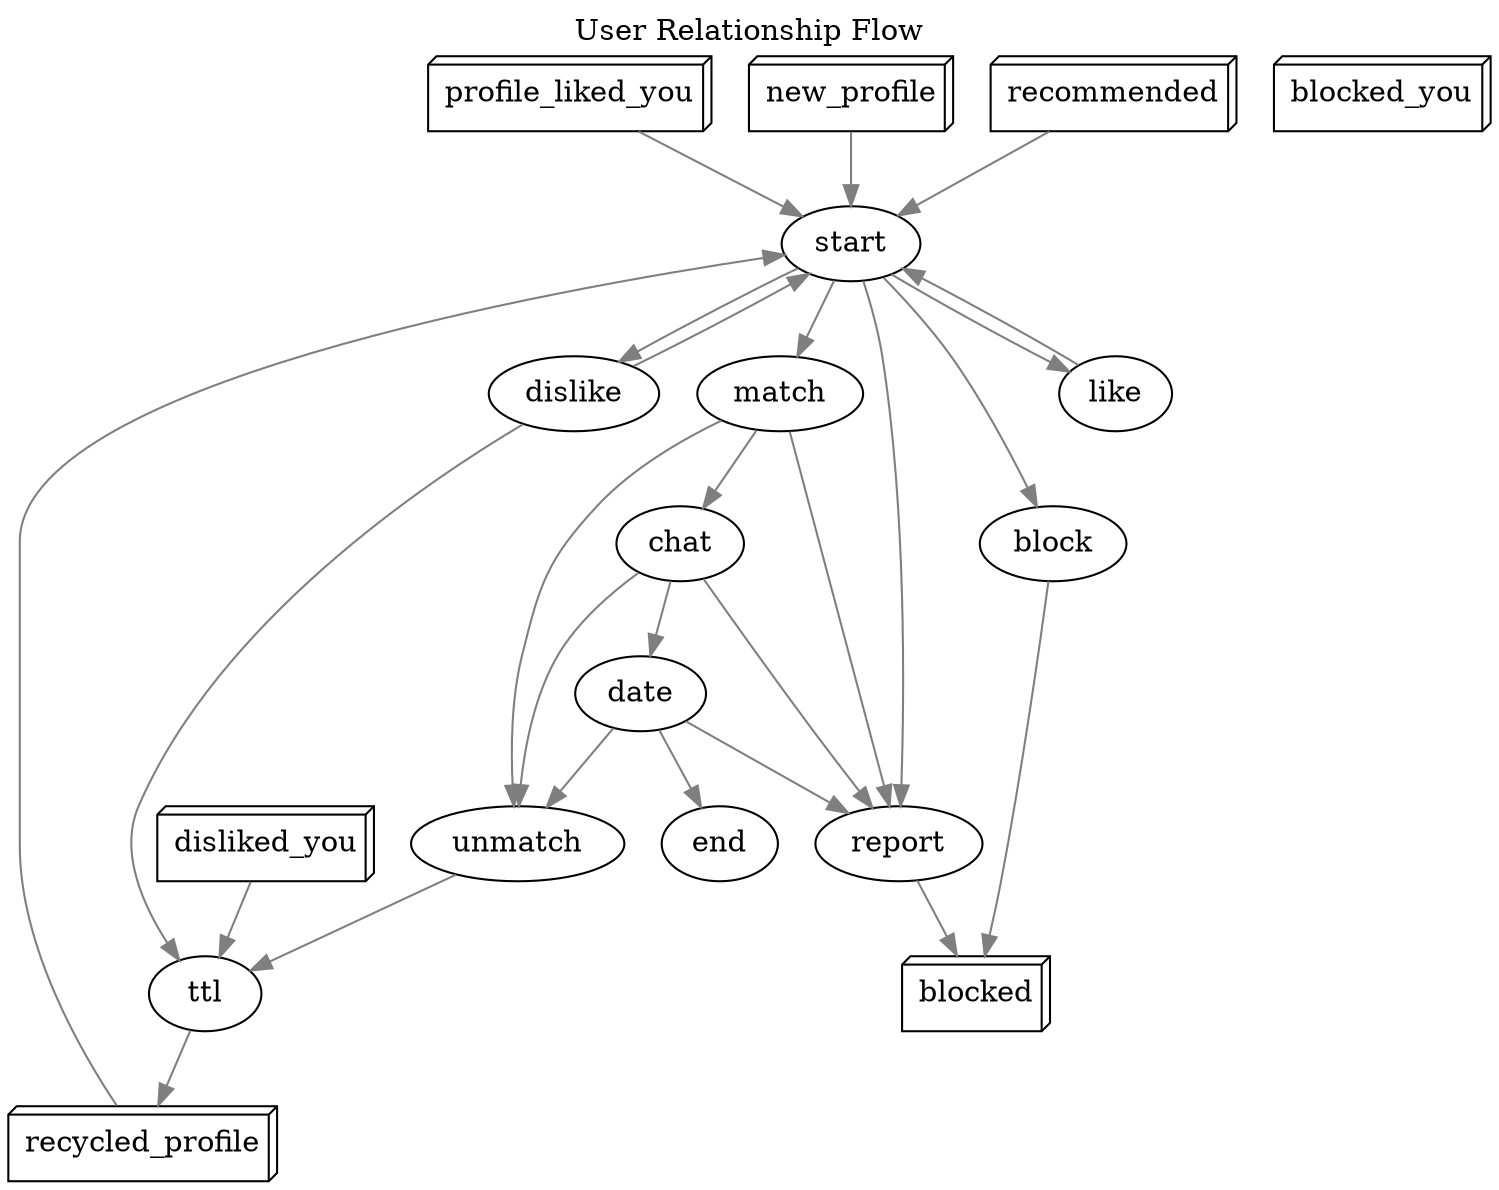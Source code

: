 digraph G {
    graph [label="User Relationship Flow"; labelloc="t"; compound="true";]
    edge [color=gray50; arrowhead=normal]

    // Profile association types
    profile_liked_you, new_profile, recommended, recycled_profile, disliked_you, blocked, blocked_you [shape="box3d"]

    // Actions served to you before you've made any actions
    profile_liked_you, new_profile, recommended, recycled_profile -> start

    start -> dislike, block, report, match, like 

    dislike -> ttl, start
    report, block -> blocked 
    disliked_you, unmatch -> ttl -> recycled_profile   
    chat, date -> report, unmatch 
    
    like -> start
    match -> unmatch, report, chat
    chat -> date -> end
}

